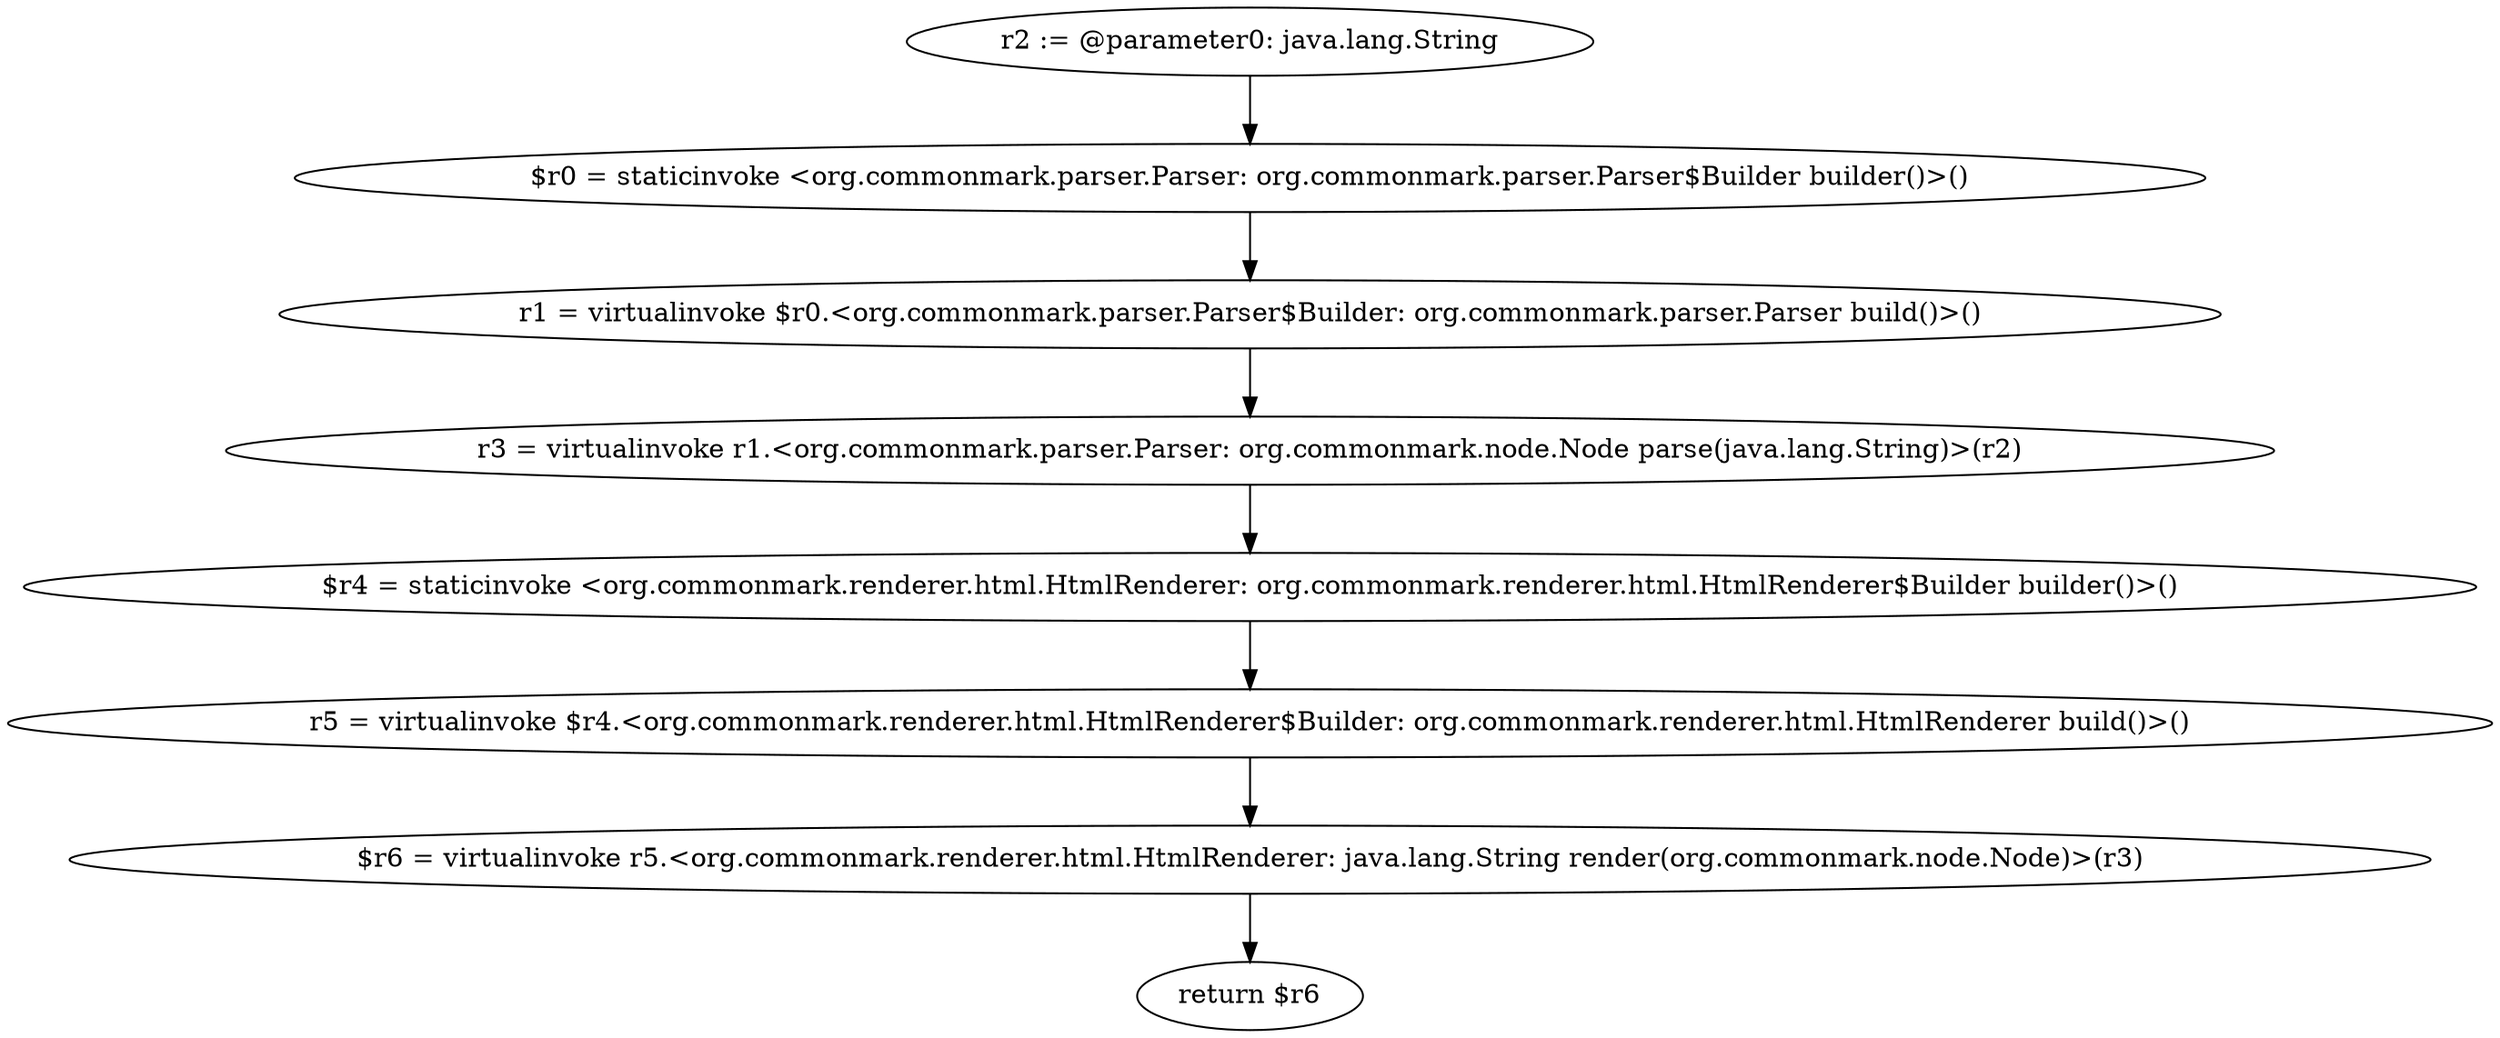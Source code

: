 digraph "unitGraph" {
    "r2 := @parameter0: java.lang.String"
    "$r0 = staticinvoke <org.commonmark.parser.Parser: org.commonmark.parser.Parser$Builder builder()>()"
    "r1 = virtualinvoke $r0.<org.commonmark.parser.Parser$Builder: org.commonmark.parser.Parser build()>()"
    "r3 = virtualinvoke r1.<org.commonmark.parser.Parser: org.commonmark.node.Node parse(java.lang.String)>(r2)"
    "$r4 = staticinvoke <org.commonmark.renderer.html.HtmlRenderer: org.commonmark.renderer.html.HtmlRenderer$Builder builder()>()"
    "r5 = virtualinvoke $r4.<org.commonmark.renderer.html.HtmlRenderer$Builder: org.commonmark.renderer.html.HtmlRenderer build()>()"
    "$r6 = virtualinvoke r5.<org.commonmark.renderer.html.HtmlRenderer: java.lang.String render(org.commonmark.node.Node)>(r3)"
    "return $r6"
    "r2 := @parameter0: java.lang.String"->"$r0 = staticinvoke <org.commonmark.parser.Parser: org.commonmark.parser.Parser$Builder builder()>()";
    "$r0 = staticinvoke <org.commonmark.parser.Parser: org.commonmark.parser.Parser$Builder builder()>()"->"r1 = virtualinvoke $r0.<org.commonmark.parser.Parser$Builder: org.commonmark.parser.Parser build()>()";
    "r1 = virtualinvoke $r0.<org.commonmark.parser.Parser$Builder: org.commonmark.parser.Parser build()>()"->"r3 = virtualinvoke r1.<org.commonmark.parser.Parser: org.commonmark.node.Node parse(java.lang.String)>(r2)";
    "r3 = virtualinvoke r1.<org.commonmark.parser.Parser: org.commonmark.node.Node parse(java.lang.String)>(r2)"->"$r4 = staticinvoke <org.commonmark.renderer.html.HtmlRenderer: org.commonmark.renderer.html.HtmlRenderer$Builder builder()>()";
    "$r4 = staticinvoke <org.commonmark.renderer.html.HtmlRenderer: org.commonmark.renderer.html.HtmlRenderer$Builder builder()>()"->"r5 = virtualinvoke $r4.<org.commonmark.renderer.html.HtmlRenderer$Builder: org.commonmark.renderer.html.HtmlRenderer build()>()";
    "r5 = virtualinvoke $r4.<org.commonmark.renderer.html.HtmlRenderer$Builder: org.commonmark.renderer.html.HtmlRenderer build()>()"->"$r6 = virtualinvoke r5.<org.commonmark.renderer.html.HtmlRenderer: java.lang.String render(org.commonmark.node.Node)>(r3)";
    "$r6 = virtualinvoke r5.<org.commonmark.renderer.html.HtmlRenderer: java.lang.String render(org.commonmark.node.Node)>(r3)"->"return $r6";
}
